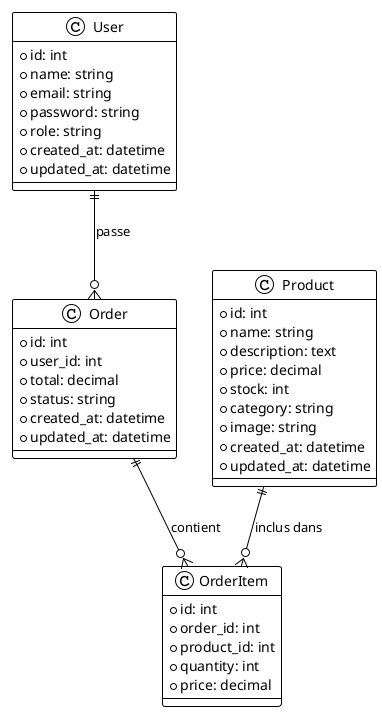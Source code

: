 @startuml Simple Class Diagram
!theme plain
skinparam backgroundColor white

class User {
    +id: int
    +name: string
    +email: string
    +password: string
    +role: string
    +created_at: datetime
    +updated_at: datetime
}

class Product {
    +id: int
    +name: string
    +description: text
    +price: decimal
    +stock: int
    +category: string
    +image: string
    +created_at: datetime
    +updated_at: datetime
}

class Order {
    +id: int
    +user_id: int
    +total: decimal
    +status: string
    +created_at: datetime
    +updated_at: datetime
}

class OrderItem {
    +id: int
    +order_id: int
    +product_id: int
    +quantity: int
    +price: decimal
}

User ||--o{ Order : "passe"
Order ||--o{ OrderItem : "contient"
Product ||--o{ OrderItem : "inclus dans"

@enduml 